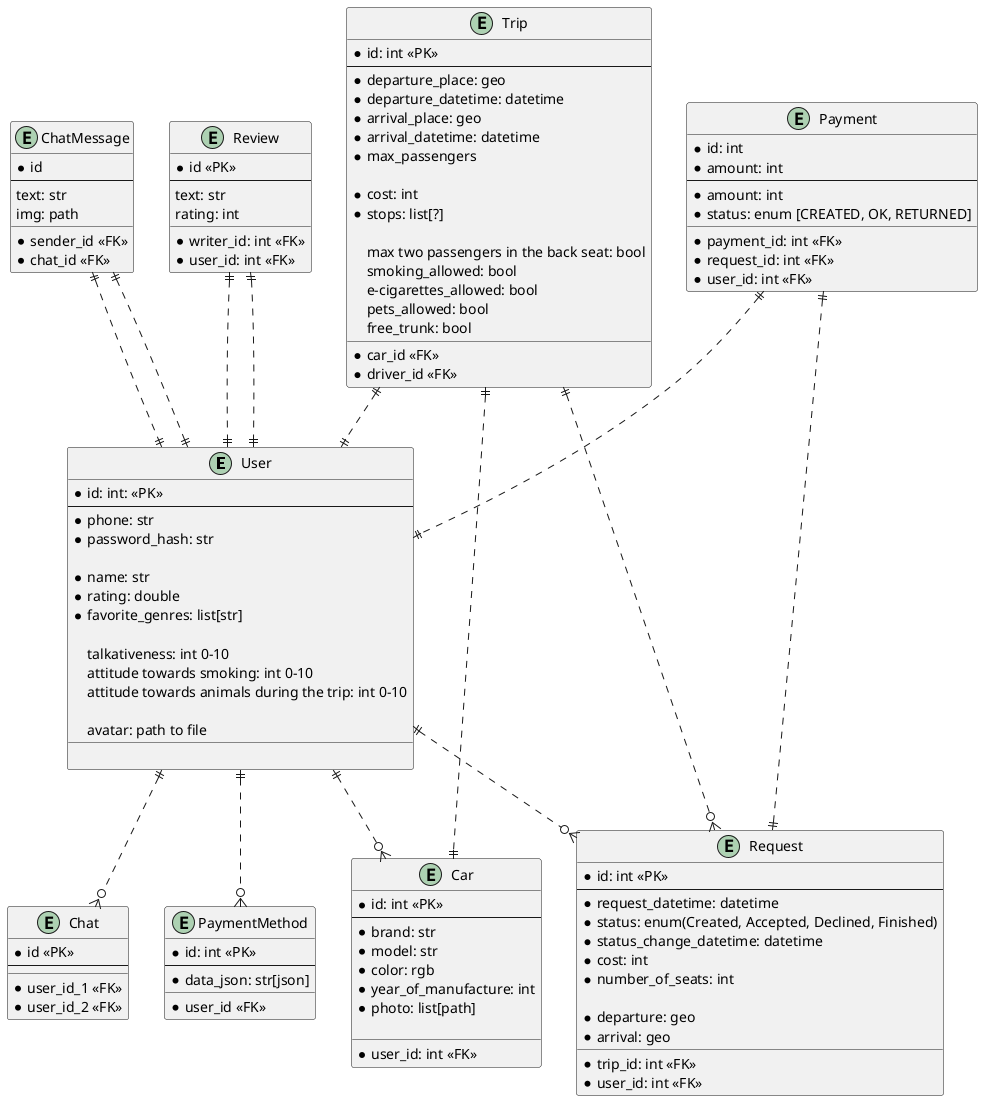 @startuml

entity User {
  * id: int: <<PK>>
  --
  * phone: str
  * password_hash: str

  * name: str
  * rating: double
  * favorite_genres: list[str]

  talkativeness: int 0-10
  attitude towards smoking: int 0-10
  attitude towards animals during the trip: int 0-10

  avatar: path to file
  __

}

entity Trip {
  * id: int <<PK>>
  --
  * departure_place: geo
  * departure_datetime: datetime
  * arrival_place: geo
  * arrival_datetime: datetime
  * max_passengers

  * cost: int
  * stops: list[?]

  max two passengers in the back seat: bool
  smoking_allowed: bool
  e-cigarettes_allowed: bool
  pets_allowed: bool
  free_trunk: bool
  __
  * car_id <<FK>>
  * driver_id <<FK>>
}

entity Car {
  * id: int <<PK>>
  --
  * brand: str
  * model: str
  * color: rgb
  * year_of_manufacture: int
  * photo: list[path]

  __
  * user_id: int <<FK>>
}

entity Request {
  * id: int <<PK>>
  --
  * request_datetime: datetime
  * status: enum(Created, Accepted, Declined, Finished)
  * status_change_datetime: datetime
  * cost: int
  * number_of_seats: int

  * departure: geo
  * arrival: geo
  __
  * trip_id: int <<FK>>
  * user_id: int <<FK>>
}

User ||..o{ Car
Trip ||..|| Car
Trip ||..|| User
Trip ||..o{ Request
User ||..o{ Request


entity Chat {
  * id <<PK>>
  --
  __
 * user_id_1 <<FK>>
 * user_id_2 <<FK>>
}

entity ChatMessage {
  * id
  --
  text: str
  img: path
  __
  * sender_id <<FK>>
  * chat_id <<FK>>
}

User ||..o{ Chat
ChatMessage ||..|| User
ChatMessage ||..|| User

entity Review {
 * id <<PK>>
 --
 text: str
 rating: int
 __
 * writer_id: int <<FK>>
 * user_id: int <<FK>>
}

Review ||..|| User
Review ||..|| User

entity Payment {
  * id: int
  * amount: int
  --
  * amount: int
  * status: enum [CREATED, OK, RETURNED]
  __
  * payment_id: int <<FK>>
  * request_id: int <<FK>>
  * user_id: int <<FK>>
}

Payment ||..|| User
Payment ||..|| Request


entity PaymentMethod {
  * id: int <<PK>>
  --
  * data_json: str[json]
  __
  * user_id <<FK>>
}

User ||..o{ PaymentMethod

@enduml

